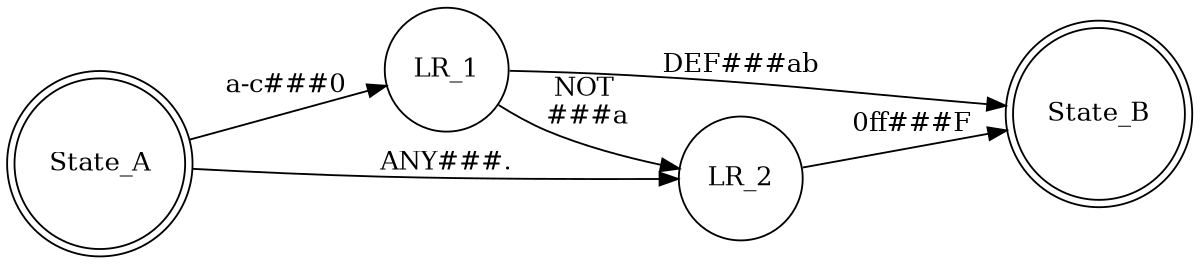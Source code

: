 digraph ascii_finite_state_machine {
	rankdir=LR;
	size="8,5"
	node [shape = doublecircle]; LR_0 LR_3;
	node [shape = circle];
	LR_0 [ label = "State_A" ];
	LR_3 [ label = "State_B" ];
	LR_0 -> LR_1 [ label = "a-c###0" ];
	LR_1 -> LR_2 [ label = "NOT \n###a" ];
	LR_1 -> LR_3 [ label = "DEF###ab" ];
	LR_0 -> LR_2 [ label = "ANY###." ];
	LR_2 -> LR_3 [ label = "\0ff###F" ];
}

